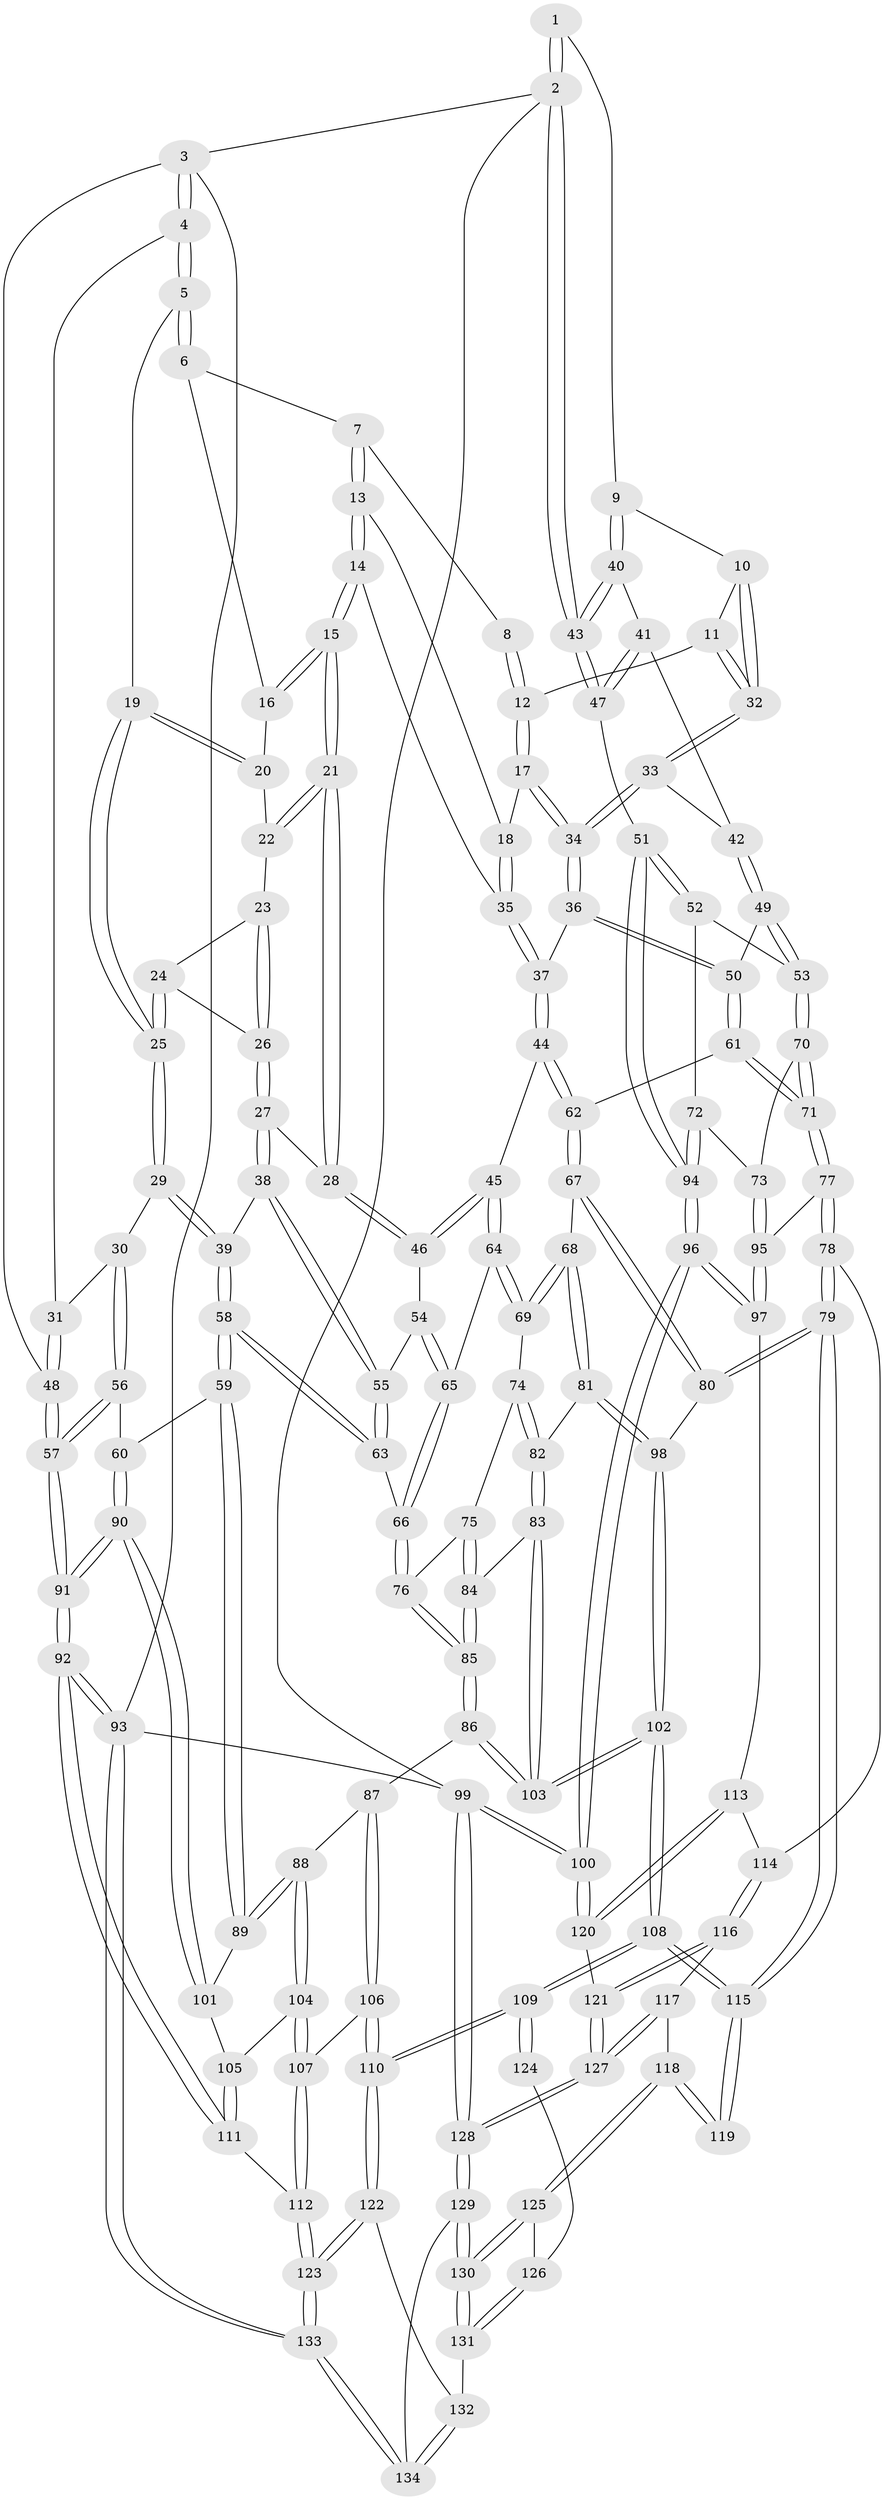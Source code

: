 // Generated by graph-tools (version 1.1) at 2025/17/03/09/25 04:17:06]
// undirected, 134 vertices, 332 edges
graph export_dot {
graph [start="1"]
  node [color=gray90,style=filled];
  1 [pos="+0.7617938947263513+0"];
  2 [pos="+1+0"];
  3 [pos="+0+0"];
  4 [pos="+0+0"];
  5 [pos="+0.08197554228881064+0"];
  6 [pos="+0.4074776170081726+0"];
  7 [pos="+0.5246695149600394+0"];
  8 [pos="+0.7384252079704289+0"];
  9 [pos="+0.8800403326281796+0.12091128240822291"];
  10 [pos="+0.8775941598696702+0.12161061865996468"];
  11 [pos="+0.7545803682209512+0.09463324552107455"];
  12 [pos="+0.7231287597328991+0.07697810048692855"];
  13 [pos="+0.5259520416399672+0"];
  14 [pos="+0.4343414142495087+0.14206126449695233"];
  15 [pos="+0.3946960296671775+0.163141703638172"];
  16 [pos="+0.379148829253293+0.0832719613936747"];
  17 [pos="+0.6889626022363526+0.11570649796797385"];
  18 [pos="+0.5784832055283979+0.0986675733640088"];
  19 [pos="+0.19158287436794924+0"];
  20 [pos="+0.23599549961331318+0.011426468051674013"];
  21 [pos="+0.3932577572043906+0.1648000106898532"];
  22 [pos="+0.2543346105405388+0.04339786923688016"];
  23 [pos="+0.25597553653577715+0.05313140134413563"];
  24 [pos="+0.24833746952321048+0.15881195319375305"];
  25 [pos="+0.2019188609049905+0.16994155922637816"];
  26 [pos="+0.2909972470896199+0.1669088890784011"];
  27 [pos="+0.36523452604989043+0.22388036607837972"];
  28 [pos="+0.36870225216161095+0.22264880206531532"];
  29 [pos="+0.16208446911648544+0.24568428908864387"];
  30 [pos="+0.11374723473594706+0.23723740209405855"];
  31 [pos="+0.10144072120779787+0.22182156430175218"];
  32 [pos="+0.7821532270550535+0.20228592477029764"];
  33 [pos="+0.7762149648278509+0.21090916626901962"];
  34 [pos="+0.6987056816081983+0.23811261037519774"];
  35 [pos="+0.5506832979726713+0.15201837665923607"];
  36 [pos="+0.6912710467917436+0.2487109899334823"];
  37 [pos="+0.5765899686953908+0.2330805202436212"];
  38 [pos="+0.31157060557444166+0.266103821363966"];
  39 [pos="+0.1674581223066954+0.24988549204998536"];
  40 [pos="+0.8938481903502451+0.12655418605224422"];
  41 [pos="+0.9434482392410257+0.1977547439583263"];
  42 [pos="+0.8575425872654834+0.27134108745361146"];
  43 [pos="+1+0"];
  44 [pos="+0.5063590334438492+0.30767036105171836"];
  45 [pos="+0.48873707561707297+0.3108724020356"];
  46 [pos="+0.4614379988304888+0.297710272393731"];
  47 [pos="+1+0.31019388826873395"];
  48 [pos="+0+0.21176258407142903"];
  49 [pos="+0.8465844347324163+0.33122703586903507"];
  50 [pos="+0.7136636294621014+0.3404989836173337"];
  51 [pos="+1+0.3107712942107267"];
  52 [pos="+0.9507109872645879+0.37444518873164945"];
  53 [pos="+0.8882444100223653+0.37738539941454"];
  54 [pos="+0.37556663515334393+0.37377974119410706"];
  55 [pos="+0.30584534990272694+0.3348286177201113"];
  56 [pos="+0.012464933467078942+0.37795341187352016"];
  57 [pos="+0+0.38336011620194116"];
  58 [pos="+0.19575556511400538+0.4538040805024562"];
  59 [pos="+0.1557041996888806+0.48061591570878953"];
  60 [pos="+0.11907258035389998+0.4602096113707693"];
  61 [pos="+0.68849510085788+0.40505126297672395"];
  62 [pos="+0.6329489461150483+0.42492879390239224"];
  63 [pos="+0.2494065713516422+0.4461898846253424"];
  64 [pos="+0.4523353982628811+0.4416860635982843"];
  65 [pos="+0.38091925516933517+0.3958778180041982"];
  66 [pos="+0.28075609855009326+0.46147163281506487"];
  67 [pos="+0.5763233499185384+0.5048262689787015"];
  68 [pos="+0.5524223478844673+0.5034901160897299"];
  69 [pos="+0.4527466777738249+0.4455674030986329"];
  70 [pos="+0.8238857317070805+0.5008225401650777"];
  71 [pos="+0.7921313711140261+0.5052699165192664"];
  72 [pos="+0.9274607861856689+0.5269316834968027"];
  73 [pos="+0.8555960402727044+0.5191783996448616"];
  74 [pos="+0.41768677283313727+0.4750688965551197"];
  75 [pos="+0.3188581400062857+0.4810200997330839"];
  76 [pos="+0.29307448667139724+0.47127727002460545"];
  77 [pos="+0.7130217136384276+0.643478120759058"];
  78 [pos="+0.6856163819547685+0.6597870945092014"];
  79 [pos="+0.6538432208898952+0.6685908046989744"];
  80 [pos="+0.6399964388100906+0.6519723195332432"];
  81 [pos="+0.45891282839825176+0.584041005076964"];
  82 [pos="+0.42057250337311425+0.5808259812921975"];
  83 [pos="+0.416182566375547+0.5835205729352528"];
  84 [pos="+0.3646359643473386+0.5674868457294955"];
  85 [pos="+0.2971461226619559+0.6100927826854579"];
  86 [pos="+0.2917174097333031+0.6200275251590438"];
  87 [pos="+0.2401806128523354+0.6401579418961799"];
  88 [pos="+0.20358149730752328+0.6170136386358809"];
  89 [pos="+0.1476535845975993+0.5354325232159839"];
  90 [pos="+0+0.5888676694799581"];
  91 [pos="+0+0.5888269956755864"];
  92 [pos="+0+0.7915374384773798"];
  93 [pos="+0+1"];
  94 [pos="+1+0.6265422131563737"];
  95 [pos="+0.8854845933748526+0.683660482132516"];
  96 [pos="+1+0.6440488138586605"];
  97 [pos="+0.8874716014383588+0.6851573267435938"];
  98 [pos="+0.4904211115153458+0.6286000497982259"];
  99 [pos="+1+1"];
  100 [pos="+1+0.9090950380542209"];
  101 [pos="+0.054573724904857415+0.6073979135214143"];
  102 [pos="+0.4144031661475114+0.7706979760418771"];
  103 [pos="+0.3851823458065084+0.6727285384716133"];
  104 [pos="+0.13601458707423214+0.6986179159856205"];
  105 [pos="+0.07429103483384258+0.6910965701501188"];
  106 [pos="+0.2579984810110042+0.7704834517135822"];
  107 [pos="+0.19602260348642386+0.7942827034133356"];
  108 [pos="+0.41459781843815435+0.7741629704170092"];
  109 [pos="+0.38713489844647264+0.8130723457428259"];
  110 [pos="+0.3858222662846908+0.8142767555221025"];
  111 [pos="+0.058007688177545105+0.7228858323680845"];
  112 [pos="+0.11884308325142025+0.8669032639570091"];
  113 [pos="+0.8643714152771348+0.7576354303848023"];
  114 [pos="+0.7777614395402929+0.7523192279509905"];
  115 [pos="+0.6254668046181792+0.7329714008586683"];
  116 [pos="+0.778947324230905+0.7957915759120238"];
  117 [pos="+0.6668512165228949+0.8232778113438648"];
  118 [pos="+0.6499482589633939+0.8092253206900288"];
  119 [pos="+0.6392883431517026+0.7860006332768837"];
  120 [pos="+0.8699653353149758+0.8209850181349554"];
  121 [pos="+0.8380112834089051+0.850523736211146"];
  122 [pos="+0.3811839131469342+0.8735862637367845"];
  123 [pos="+0.05817236008448716+1"];
  124 [pos="+0.5279162565681704+0.8683269395421037"];
  125 [pos="+0.5813242870625742+0.9255131582246752"];
  126 [pos="+0.5523409139364835+0.9104575971675066"];
  127 [pos="+0.7798069031801425+0.9684663146490241"];
  128 [pos="+0.806964903303156+1"];
  129 [pos="+0.7408866907565943+1"];
  130 [pos="+0.5946776782503868+0.9922752401118131"];
  131 [pos="+0.4175945217252191+0.9426345486986857"];
  132 [pos="+0.40053747253502536+0.9416129921011093"];
  133 [pos="+0+1"];
  134 [pos="+0.3559332853808989+1"];
  1 -- 2;
  1 -- 2;
  1 -- 9;
  2 -- 3;
  2 -- 43;
  2 -- 43;
  2 -- 99;
  3 -- 4;
  3 -- 4;
  3 -- 48;
  3 -- 93;
  4 -- 5;
  4 -- 5;
  4 -- 31;
  5 -- 6;
  5 -- 6;
  5 -- 19;
  6 -- 7;
  6 -- 16;
  7 -- 8;
  7 -- 13;
  7 -- 13;
  8 -- 12;
  8 -- 12;
  9 -- 10;
  9 -- 40;
  9 -- 40;
  10 -- 11;
  10 -- 32;
  10 -- 32;
  11 -- 12;
  11 -- 32;
  11 -- 32;
  12 -- 17;
  12 -- 17;
  13 -- 14;
  13 -- 14;
  13 -- 18;
  14 -- 15;
  14 -- 15;
  14 -- 35;
  15 -- 16;
  15 -- 16;
  15 -- 21;
  15 -- 21;
  16 -- 20;
  17 -- 18;
  17 -- 34;
  17 -- 34;
  18 -- 35;
  18 -- 35;
  19 -- 20;
  19 -- 20;
  19 -- 25;
  19 -- 25;
  20 -- 22;
  21 -- 22;
  21 -- 22;
  21 -- 28;
  21 -- 28;
  22 -- 23;
  23 -- 24;
  23 -- 26;
  23 -- 26;
  24 -- 25;
  24 -- 25;
  24 -- 26;
  25 -- 29;
  25 -- 29;
  26 -- 27;
  26 -- 27;
  27 -- 28;
  27 -- 38;
  27 -- 38;
  28 -- 46;
  28 -- 46;
  29 -- 30;
  29 -- 39;
  29 -- 39;
  30 -- 31;
  30 -- 56;
  30 -- 56;
  31 -- 48;
  31 -- 48;
  32 -- 33;
  32 -- 33;
  33 -- 34;
  33 -- 34;
  33 -- 42;
  34 -- 36;
  34 -- 36;
  35 -- 37;
  35 -- 37;
  36 -- 37;
  36 -- 50;
  36 -- 50;
  37 -- 44;
  37 -- 44;
  38 -- 39;
  38 -- 55;
  38 -- 55;
  39 -- 58;
  39 -- 58;
  40 -- 41;
  40 -- 43;
  40 -- 43;
  41 -- 42;
  41 -- 47;
  41 -- 47;
  42 -- 49;
  42 -- 49;
  43 -- 47;
  43 -- 47;
  44 -- 45;
  44 -- 62;
  44 -- 62;
  45 -- 46;
  45 -- 46;
  45 -- 64;
  45 -- 64;
  46 -- 54;
  47 -- 51;
  48 -- 57;
  48 -- 57;
  49 -- 50;
  49 -- 53;
  49 -- 53;
  50 -- 61;
  50 -- 61;
  51 -- 52;
  51 -- 52;
  51 -- 94;
  51 -- 94;
  52 -- 53;
  52 -- 72;
  53 -- 70;
  53 -- 70;
  54 -- 55;
  54 -- 65;
  54 -- 65;
  55 -- 63;
  55 -- 63;
  56 -- 57;
  56 -- 57;
  56 -- 60;
  57 -- 91;
  57 -- 91;
  58 -- 59;
  58 -- 59;
  58 -- 63;
  58 -- 63;
  59 -- 60;
  59 -- 89;
  59 -- 89;
  60 -- 90;
  60 -- 90;
  61 -- 62;
  61 -- 71;
  61 -- 71;
  62 -- 67;
  62 -- 67;
  63 -- 66;
  64 -- 65;
  64 -- 69;
  64 -- 69;
  65 -- 66;
  65 -- 66;
  66 -- 76;
  66 -- 76;
  67 -- 68;
  67 -- 80;
  67 -- 80;
  68 -- 69;
  68 -- 69;
  68 -- 81;
  68 -- 81;
  69 -- 74;
  70 -- 71;
  70 -- 71;
  70 -- 73;
  71 -- 77;
  71 -- 77;
  72 -- 73;
  72 -- 94;
  72 -- 94;
  73 -- 95;
  73 -- 95;
  74 -- 75;
  74 -- 82;
  74 -- 82;
  75 -- 76;
  75 -- 84;
  75 -- 84;
  76 -- 85;
  76 -- 85;
  77 -- 78;
  77 -- 78;
  77 -- 95;
  78 -- 79;
  78 -- 79;
  78 -- 114;
  79 -- 80;
  79 -- 80;
  79 -- 115;
  79 -- 115;
  80 -- 98;
  81 -- 82;
  81 -- 98;
  81 -- 98;
  82 -- 83;
  82 -- 83;
  83 -- 84;
  83 -- 103;
  83 -- 103;
  84 -- 85;
  84 -- 85;
  85 -- 86;
  85 -- 86;
  86 -- 87;
  86 -- 103;
  86 -- 103;
  87 -- 88;
  87 -- 106;
  87 -- 106;
  88 -- 89;
  88 -- 89;
  88 -- 104;
  88 -- 104;
  89 -- 101;
  90 -- 91;
  90 -- 91;
  90 -- 101;
  90 -- 101;
  91 -- 92;
  91 -- 92;
  92 -- 93;
  92 -- 93;
  92 -- 111;
  92 -- 111;
  93 -- 133;
  93 -- 133;
  93 -- 99;
  94 -- 96;
  94 -- 96;
  95 -- 97;
  95 -- 97;
  96 -- 97;
  96 -- 97;
  96 -- 100;
  96 -- 100;
  97 -- 113;
  98 -- 102;
  98 -- 102;
  99 -- 100;
  99 -- 100;
  99 -- 128;
  99 -- 128;
  100 -- 120;
  100 -- 120;
  101 -- 105;
  102 -- 103;
  102 -- 103;
  102 -- 108;
  102 -- 108;
  104 -- 105;
  104 -- 107;
  104 -- 107;
  105 -- 111;
  105 -- 111;
  106 -- 107;
  106 -- 110;
  106 -- 110;
  107 -- 112;
  107 -- 112;
  108 -- 109;
  108 -- 109;
  108 -- 115;
  108 -- 115;
  109 -- 110;
  109 -- 110;
  109 -- 124;
  109 -- 124;
  110 -- 122;
  110 -- 122;
  111 -- 112;
  112 -- 123;
  112 -- 123;
  113 -- 114;
  113 -- 120;
  113 -- 120;
  114 -- 116;
  114 -- 116;
  115 -- 119;
  115 -- 119;
  116 -- 117;
  116 -- 121;
  116 -- 121;
  117 -- 118;
  117 -- 127;
  117 -- 127;
  118 -- 119;
  118 -- 119;
  118 -- 125;
  118 -- 125;
  120 -- 121;
  121 -- 127;
  121 -- 127;
  122 -- 123;
  122 -- 123;
  122 -- 132;
  123 -- 133;
  123 -- 133;
  124 -- 126;
  125 -- 126;
  125 -- 130;
  125 -- 130;
  126 -- 131;
  126 -- 131;
  127 -- 128;
  127 -- 128;
  128 -- 129;
  128 -- 129;
  129 -- 130;
  129 -- 130;
  129 -- 134;
  130 -- 131;
  130 -- 131;
  131 -- 132;
  132 -- 134;
  132 -- 134;
  133 -- 134;
  133 -- 134;
}
